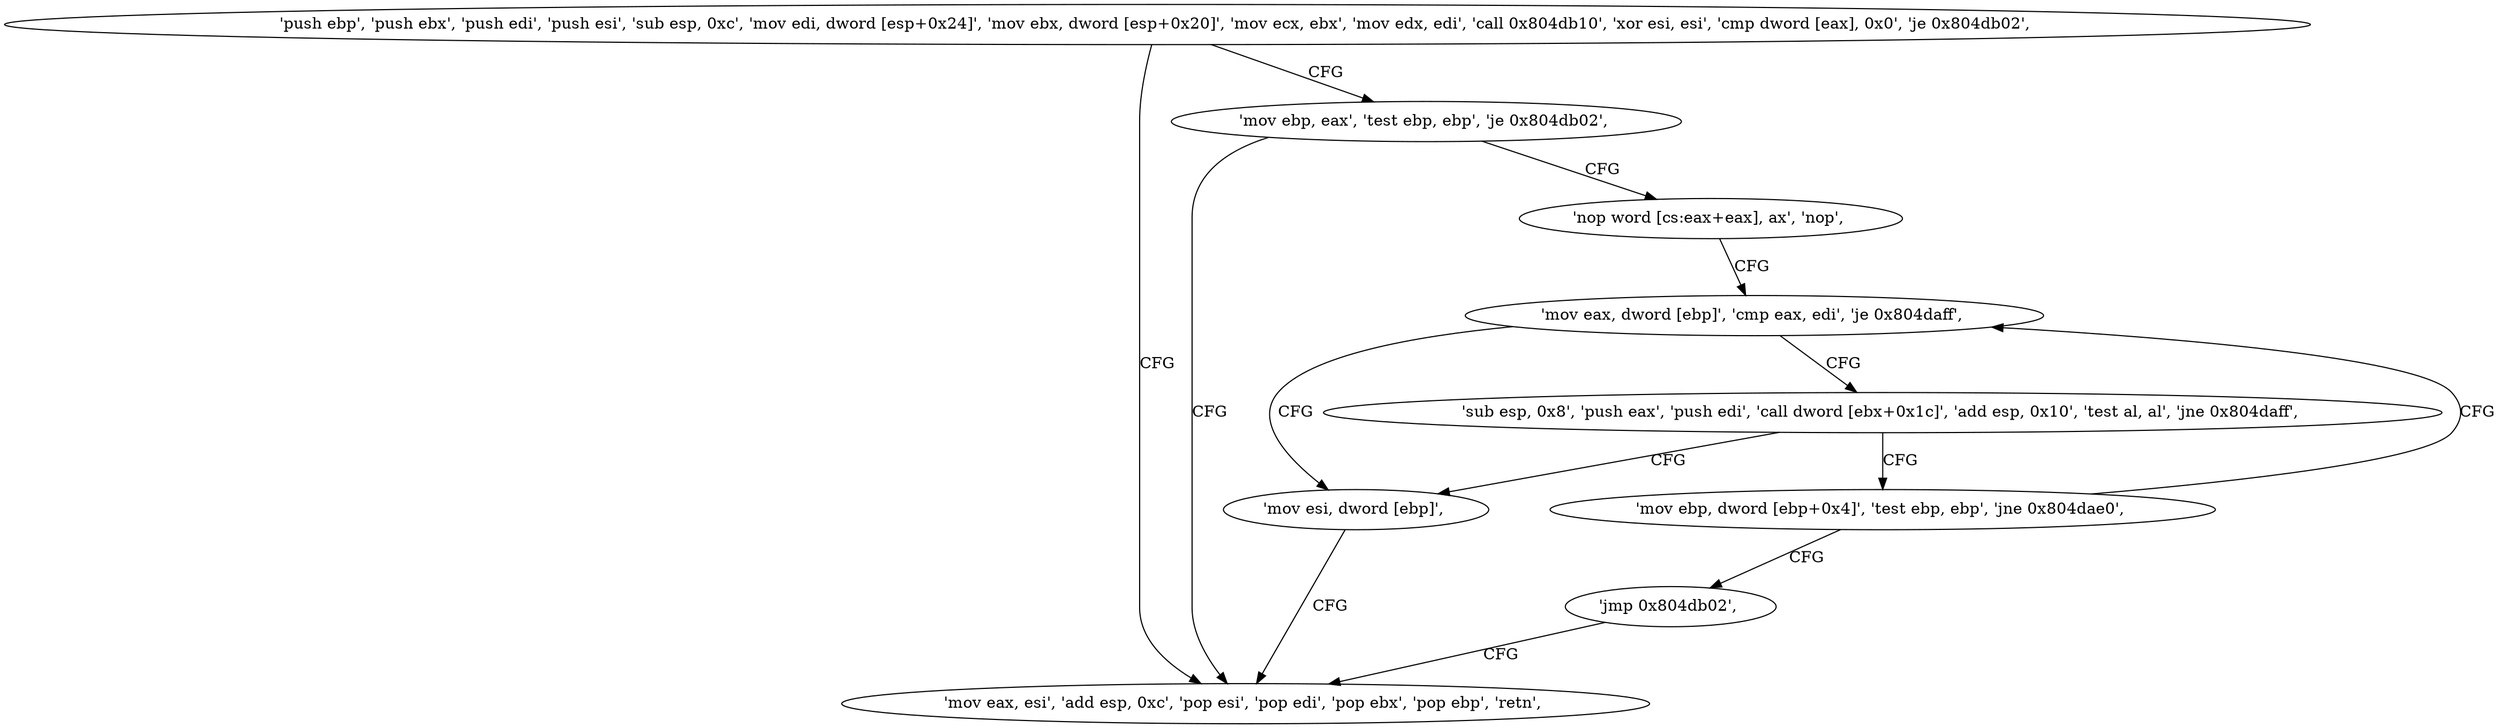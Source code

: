digraph "func" {
"134535856" [label = "'push ebp', 'push ebx', 'push edi', 'push esi', 'sub esp, 0xc', 'mov edi, dword [esp+0x24]', 'mov ebx, dword [esp+0x20]', 'mov ecx, ebx', 'mov edx, edi', 'call 0x804db10', 'xor esi, esi', 'cmp dword [eax], 0x0', 'je 0x804db02', " ]
"134535938" [label = "'mov eax, esi', 'add esp, 0xc', 'pop esi', 'pop edi', 'pop ebx', 'pop ebp', 'retn', " ]
"134535887" [label = "'mov ebp, eax', 'test ebp, ebp', 'je 0x804db02', " ]
"134535893" [label = "'nop word [cs:eax+eax], ax', 'nop', " ]
"134535904" [label = "'mov eax, dword [ebp]', 'cmp eax, edi', 'je 0x804daff', " ]
"134535935" [label = "'mov esi, dword [ebp]', " ]
"134535911" [label = "'sub esp, 0x8', 'push eax', 'push edi', 'call dword [ebx+0x1c]', 'add esp, 0x10', 'test al, al', 'jne 0x804daff', " ]
"134535926" [label = "'mov ebp, dword [ebp+0x4]', 'test ebp, ebp', 'jne 0x804dae0', " ]
"134535933" [label = "'jmp 0x804db02', " ]
"134535856" -> "134535938" [ label = "CFG" ]
"134535856" -> "134535887" [ label = "CFG" ]
"134535887" -> "134535938" [ label = "CFG" ]
"134535887" -> "134535893" [ label = "CFG" ]
"134535893" -> "134535904" [ label = "CFG" ]
"134535904" -> "134535935" [ label = "CFG" ]
"134535904" -> "134535911" [ label = "CFG" ]
"134535935" -> "134535938" [ label = "CFG" ]
"134535911" -> "134535935" [ label = "CFG" ]
"134535911" -> "134535926" [ label = "CFG" ]
"134535926" -> "134535904" [ label = "CFG" ]
"134535926" -> "134535933" [ label = "CFG" ]
"134535933" -> "134535938" [ label = "CFG" ]
}
